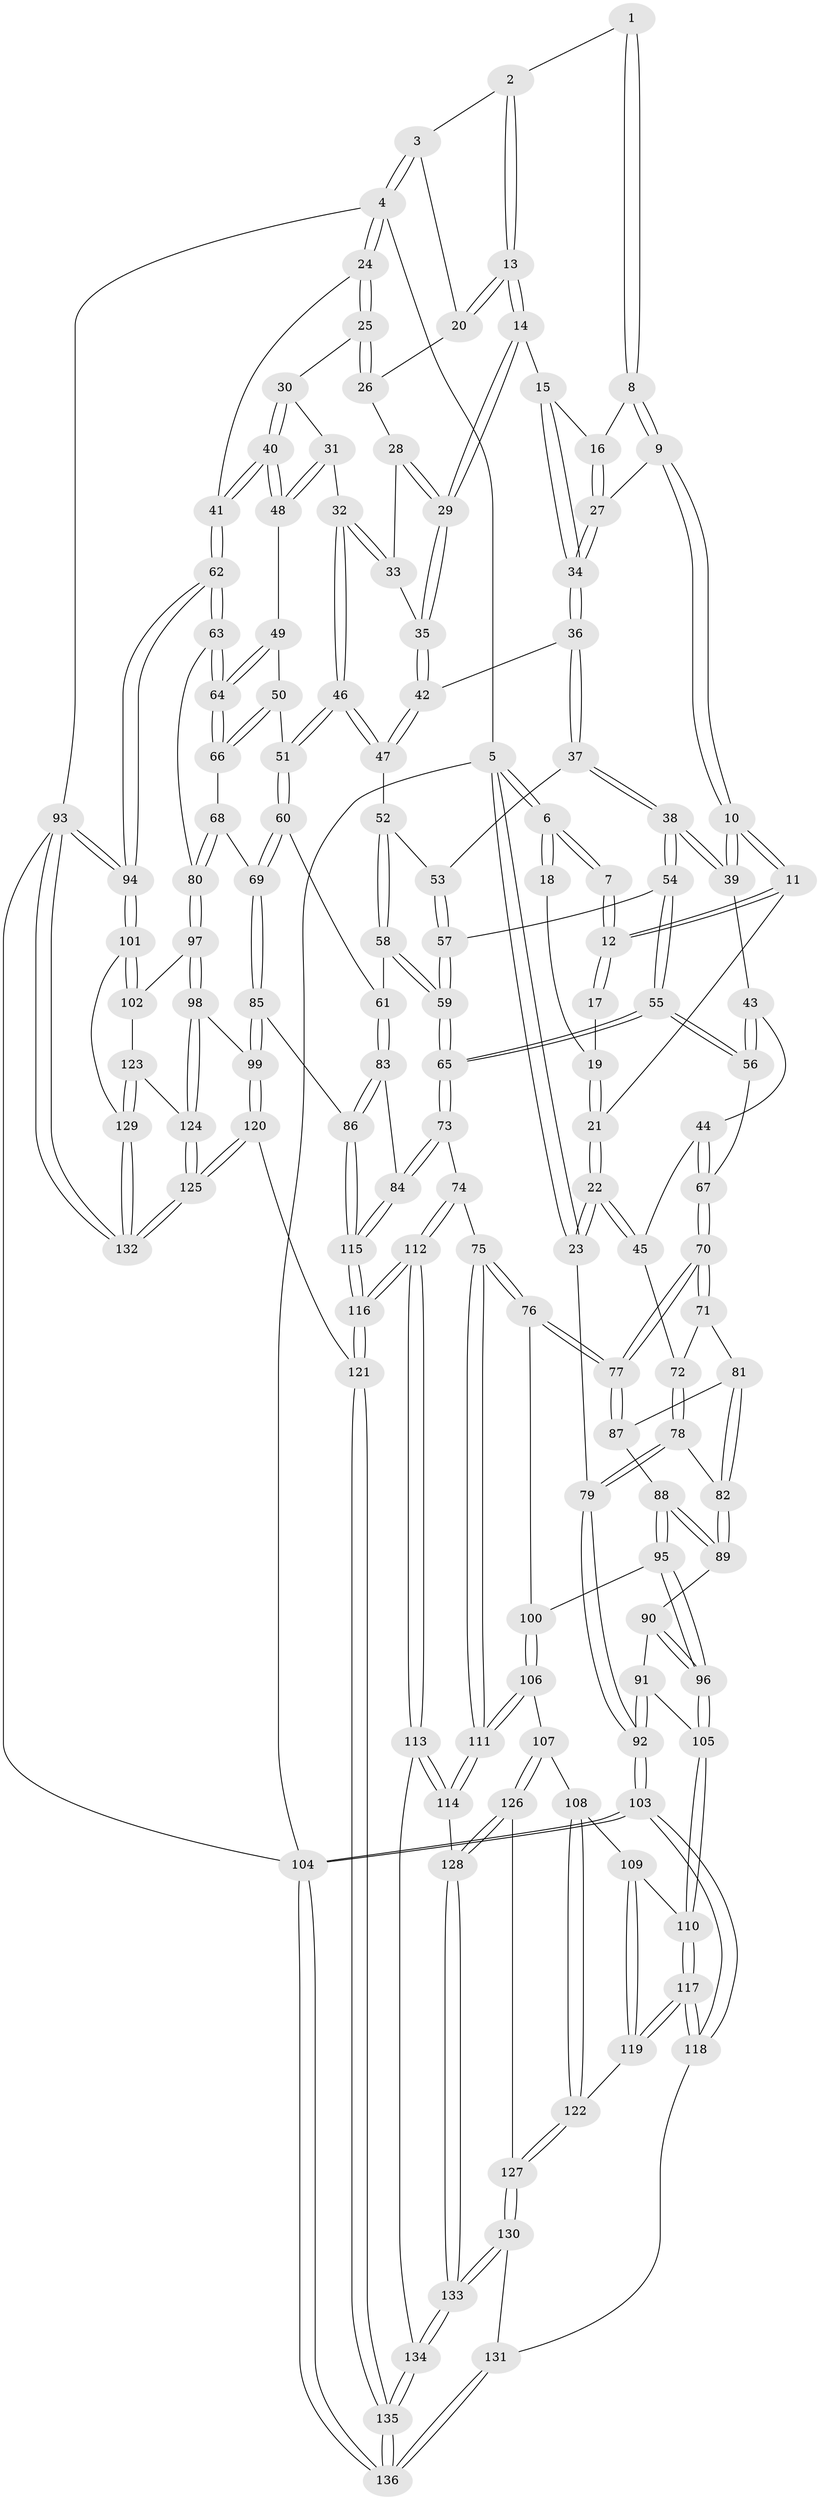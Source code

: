 // coarse degree distribution, {2: 0.11904761904761904, 4: 0.4523809523809524, 6: 0.047619047619047616, 1: 0.023809523809523808, 3: 0.2619047619047619, 5: 0.09523809523809523}
// Generated by graph-tools (version 1.1) at 2025/54/03/04/25 22:54:39]
// undirected, 136 vertices, 337 edges
graph export_dot {
  node [color=gray90,style=filled];
  1 [pos="+0.4220242152074094+0"];
  2 [pos="+0.5737744941335038+0"];
  3 [pos="+0.9586127117600386+0"];
  4 [pos="+1+0"];
  5 [pos="+0+0"];
  6 [pos="+0+0"];
  7 [pos="+0.14182991963133781+0"];
  8 [pos="+0.42134842146262935+0"];
  9 [pos="+0.25551231160739496+0.1269826956436409"];
  10 [pos="+0.20392008940185302+0.14546146543246363"];
  11 [pos="+0.18480177749585527+0.134162269149662"];
  12 [pos="+0.1696623069918481+0.08892955110741951"];
  13 [pos="+0.6321874577927834+0.1115773175714043"];
  14 [pos="+0.6240573910363086+0.142025602931587"];
  15 [pos="+0.47508602809378053+0.10136396227509292"];
  16 [pos="+0.45253989145139684+0.06588033611629175"];
  17 [pos="+0.07312750570222229+0.04625858983167962"];
  18 [pos="+0.019546358350260532+0.011146835156471063"];
  19 [pos="+0.04551364053121576+0.08660810898662787"];
  20 [pos="+0.8499885481201984+0"];
  21 [pos="+0.055504031053561845+0.16624779372462425"];
  22 [pos="+0+0.2765170139755895"];
  23 [pos="+0+0.2814610081551224"];
  24 [pos="+1+0.01790220321341883"];
  25 [pos="+0.9163925904412267+0.1552928678830094"];
  26 [pos="+0.8503860999724828+0.07578432789039434"];
  27 [pos="+0.30243398921484277+0.13681157989461445"];
  28 [pos="+0.8401380895971531+0.0876452188586095"];
  29 [pos="+0.6243481561262658+0.1427500018645299"];
  30 [pos="+0.9165014771854537+0.18258885698825966"];
  31 [pos="+0.8691546613509799+0.26342549648996866"];
  32 [pos="+0.8222534343147163+0.25473976064624265"];
  33 [pos="+0.7904291753333158+0.17216854508812482"];
  34 [pos="+0.4204617726803778+0.23610490925276795"];
  35 [pos="+0.6350191383800319+0.1866827557547375"];
  36 [pos="+0.4234004822174538+0.2513316351178353"];
  37 [pos="+0.40838847784264254+0.28814638131478565"];
  38 [pos="+0.3841173294794224+0.31532675256391385"];
  39 [pos="+0.21639456579330074+0.260948492465326"];
  40 [pos="+1+0.3006313047900435"];
  41 [pos="+1+0.33005936144664055"];
  42 [pos="+0.628235375719343+0.23733578455724755"];
  43 [pos="+0.19716111461726055+0.2928425844085189"];
  44 [pos="+0.15355663138088185+0.3550332315596962"];
  45 [pos="+0.14224326650040284+0.3641795402309234"];
  46 [pos="+0.6986108069864141+0.3299095633498225"];
  47 [pos="+0.6449813659248231+0.2878191943371518"];
  48 [pos="+0.8925354684929646+0.2987788909413661"];
  49 [pos="+0.8779675533976876+0.36563052197986157"];
  50 [pos="+0.8324892724511113+0.3991474726975398"];
  51 [pos="+0.70958938760907+0.35712411961092555"];
  52 [pos="+0.5707590979141961+0.34998743132620563"];
  53 [pos="+0.5447300678415545+0.35833302809388873"];
  54 [pos="+0.3815200638913764+0.35418768239494164"];
  55 [pos="+0.37189477012817324+0.39319401332162884"];
  56 [pos="+0.3372734128906228+0.4097254266888968"];
  57 [pos="+0.5161846477470053+0.39545671311453623"];
  58 [pos="+0.588123389692822+0.47174561715021446"];
  59 [pos="+0.48908658675066524+0.5010103234177007"];
  60 [pos="+0.689886562540173+0.45010924928641766"];
  61 [pos="+0.6152503427465177+0.4766328977995186"];
  62 [pos="+1+0.45308134721569726"];
  63 [pos="+1+0.4670974199807273"];
  64 [pos="+1+0.45165967555823117"];
  65 [pos="+0.4637913099463659+0.5227697733267918"];
  66 [pos="+0.8413238757156916+0.4538024895927605"];
  67 [pos="+0.3234153479976029+0.4179109561085438"];
  68 [pos="+0.8409074182164662+0.45572294744947817"];
  69 [pos="+0.7432749018137786+0.536438803952988"];
  70 [pos="+0.27354385957050037+0.49264932489761554"];
  71 [pos="+0.15898166167859867+0.44324254152969966"];
  72 [pos="+0.14513320634397578+0.39033475050673944"];
  73 [pos="+0.4460688491869635+0.6202449748103944"];
  74 [pos="+0.42298646736136725+0.6299370315102756"];
  75 [pos="+0.412581038058655+0.6312727095304104"];
  76 [pos="+0.3043183958500864+0.6136879140404037"];
  77 [pos="+0.2975523746231578+0.5983903921195419"];
  78 [pos="+0.016520830933031798+0.4962399339523607"];
  79 [pos="+0+0.3781048190252245"];
  80 [pos="+0.9068852185144008+0.5576896249655875"];
  81 [pos="+0.1496980772988481+0.46851765333979134"];
  82 [pos="+0.0643596187525272+0.5351477028933823"];
  83 [pos="+0.6233870107008941+0.6565071990103948"];
  84 [pos="+0.5431757850948352+0.6657367987604378"];
  85 [pos="+0.7528561486632707+0.6661271215470966"];
  86 [pos="+0.7178700501882405+0.6692563950808761"];
  87 [pos="+0.1652251394755912+0.5234364031661513"];
  88 [pos="+0.14582314682315664+0.5867907666661851"];
  89 [pos="+0.06555927239256391+0.5475446623892679"];
  90 [pos="+0.053799428856729184+0.5735627044965584"];
  91 [pos="+0.009063703421824082+0.6232664969500517"];
  92 [pos="+0+0.6497521110903288"];
  93 [pos="+1+1"];
  94 [pos="+1+0.7721420514501112"];
  95 [pos="+0.17880782448049357+0.658361907909078"];
  96 [pos="+0.15146378257454143+0.6767871807192563"];
  97 [pos="+0.8270175778169498+0.6849860116997452"];
  98 [pos="+0.8196677020588947+0.6848062906907747"];
  99 [pos="+0.7752943875231993+0.6780587196906149"];
  100 [pos="+0.24596348671590698+0.6516210217094233"];
  101 [pos="+1+0.7434760466264224"];
  102 [pos="+0.8297629418964644+0.6866159297874134"];
  103 [pos="+0+0.9084839395583295"];
  104 [pos="+0+1"];
  105 [pos="+0.1122337532240535+0.7148089521128246"];
  106 [pos="+0.2577522206841232+0.7918430268955606"];
  107 [pos="+0.17500653299403526+0.8090846207059916"];
  108 [pos="+0.14576422208897463+0.7798624237208259"];
  109 [pos="+0.1260429861904907+0.7539302445151637"];
  110 [pos="+0.11114741436314249+0.7181151459981334"];
  111 [pos="+0.30955180178428904+0.8314985053345078"];
  112 [pos="+0.4292246185689254+0.9265959422246298"];
  113 [pos="+0.39138073999441325+0.9088424438544513"];
  114 [pos="+0.321795778987922+0.8621016658745065"];
  115 [pos="+0.5399448049828565+0.9923534447416666"];
  116 [pos="+0.5350820310191432+1"];
  117 [pos="+0+0.8807077596716708"];
  118 [pos="+0+0.8950122286539454"];
  119 [pos="+0.06365332551381297+0.8579344589378901"];
  120 [pos="+0.6312198444390223+1"];
  121 [pos="+0.593977915127653+1"];
  122 [pos="+0.09003467647998477+0.8670370647033223"];
  123 [pos="+0.8606849644917625+0.8380922003440762"];
  124 [pos="+0.8021404031402101+0.8960492380144537"];
  125 [pos="+0.6913201521772548+1"];
  126 [pos="+0.17017028939776419+0.8559751786463855"];
  127 [pos="+0.13054988336284953+0.8917109181869823"];
  128 [pos="+0.2390253515981268+0.9037083135659154"];
  129 [pos="+0.8944960983716417+0.8926897189439615"];
  130 [pos="+0.12945254328622416+0.9291169372631661"];
  131 [pos="+0.10504735283222234+0.9548061273286289"];
  132 [pos="+0.8886113830210628+1"];
  133 [pos="+0.21405637818054632+0.9616506004740616"];
  134 [pos="+0.22310943349381354+0.995834481085077"];
  135 [pos="+0.21881971732162878+1"];
  136 [pos="+0.15876023429321567+1"];
  1 -- 2;
  1 -- 8;
  1 -- 8;
  2 -- 3;
  2 -- 13;
  2 -- 13;
  3 -- 4;
  3 -- 4;
  3 -- 20;
  4 -- 5;
  4 -- 24;
  4 -- 24;
  4 -- 93;
  5 -- 6;
  5 -- 6;
  5 -- 23;
  5 -- 23;
  5 -- 104;
  6 -- 7;
  6 -- 7;
  6 -- 18;
  6 -- 18;
  7 -- 12;
  7 -- 12;
  8 -- 9;
  8 -- 9;
  8 -- 16;
  9 -- 10;
  9 -- 10;
  9 -- 27;
  10 -- 11;
  10 -- 11;
  10 -- 39;
  10 -- 39;
  11 -- 12;
  11 -- 12;
  11 -- 21;
  12 -- 17;
  12 -- 17;
  13 -- 14;
  13 -- 14;
  13 -- 20;
  13 -- 20;
  14 -- 15;
  14 -- 29;
  14 -- 29;
  15 -- 16;
  15 -- 34;
  15 -- 34;
  16 -- 27;
  16 -- 27;
  17 -- 19;
  18 -- 19;
  19 -- 21;
  19 -- 21;
  20 -- 26;
  21 -- 22;
  21 -- 22;
  22 -- 23;
  22 -- 23;
  22 -- 45;
  22 -- 45;
  23 -- 79;
  24 -- 25;
  24 -- 25;
  24 -- 41;
  25 -- 26;
  25 -- 26;
  25 -- 30;
  26 -- 28;
  27 -- 34;
  27 -- 34;
  28 -- 29;
  28 -- 29;
  28 -- 33;
  29 -- 35;
  29 -- 35;
  30 -- 31;
  30 -- 40;
  30 -- 40;
  31 -- 32;
  31 -- 48;
  31 -- 48;
  32 -- 33;
  32 -- 33;
  32 -- 46;
  32 -- 46;
  33 -- 35;
  34 -- 36;
  34 -- 36;
  35 -- 42;
  35 -- 42;
  36 -- 37;
  36 -- 37;
  36 -- 42;
  37 -- 38;
  37 -- 38;
  37 -- 53;
  38 -- 39;
  38 -- 39;
  38 -- 54;
  38 -- 54;
  39 -- 43;
  40 -- 41;
  40 -- 41;
  40 -- 48;
  40 -- 48;
  41 -- 62;
  41 -- 62;
  42 -- 47;
  42 -- 47;
  43 -- 44;
  43 -- 56;
  43 -- 56;
  44 -- 45;
  44 -- 67;
  44 -- 67;
  45 -- 72;
  46 -- 47;
  46 -- 47;
  46 -- 51;
  46 -- 51;
  47 -- 52;
  48 -- 49;
  49 -- 50;
  49 -- 64;
  49 -- 64;
  50 -- 51;
  50 -- 66;
  50 -- 66;
  51 -- 60;
  51 -- 60;
  52 -- 53;
  52 -- 58;
  52 -- 58;
  53 -- 57;
  53 -- 57;
  54 -- 55;
  54 -- 55;
  54 -- 57;
  55 -- 56;
  55 -- 56;
  55 -- 65;
  55 -- 65;
  56 -- 67;
  57 -- 59;
  57 -- 59;
  58 -- 59;
  58 -- 59;
  58 -- 61;
  59 -- 65;
  59 -- 65;
  60 -- 61;
  60 -- 69;
  60 -- 69;
  61 -- 83;
  61 -- 83;
  62 -- 63;
  62 -- 63;
  62 -- 94;
  62 -- 94;
  63 -- 64;
  63 -- 64;
  63 -- 80;
  64 -- 66;
  64 -- 66;
  65 -- 73;
  65 -- 73;
  66 -- 68;
  67 -- 70;
  67 -- 70;
  68 -- 69;
  68 -- 80;
  68 -- 80;
  69 -- 85;
  69 -- 85;
  70 -- 71;
  70 -- 71;
  70 -- 77;
  70 -- 77;
  71 -- 72;
  71 -- 81;
  72 -- 78;
  72 -- 78;
  73 -- 74;
  73 -- 84;
  73 -- 84;
  74 -- 75;
  74 -- 112;
  74 -- 112;
  75 -- 76;
  75 -- 76;
  75 -- 111;
  75 -- 111;
  76 -- 77;
  76 -- 77;
  76 -- 100;
  77 -- 87;
  77 -- 87;
  78 -- 79;
  78 -- 79;
  78 -- 82;
  79 -- 92;
  79 -- 92;
  80 -- 97;
  80 -- 97;
  81 -- 82;
  81 -- 82;
  81 -- 87;
  82 -- 89;
  82 -- 89;
  83 -- 84;
  83 -- 86;
  83 -- 86;
  84 -- 115;
  84 -- 115;
  85 -- 86;
  85 -- 99;
  85 -- 99;
  86 -- 115;
  86 -- 115;
  87 -- 88;
  88 -- 89;
  88 -- 89;
  88 -- 95;
  88 -- 95;
  89 -- 90;
  90 -- 91;
  90 -- 96;
  90 -- 96;
  91 -- 92;
  91 -- 92;
  91 -- 105;
  92 -- 103;
  92 -- 103;
  93 -- 94;
  93 -- 94;
  93 -- 132;
  93 -- 132;
  93 -- 104;
  94 -- 101;
  94 -- 101;
  95 -- 96;
  95 -- 96;
  95 -- 100;
  96 -- 105;
  96 -- 105;
  97 -- 98;
  97 -- 98;
  97 -- 102;
  98 -- 99;
  98 -- 124;
  98 -- 124;
  99 -- 120;
  99 -- 120;
  100 -- 106;
  100 -- 106;
  101 -- 102;
  101 -- 102;
  101 -- 129;
  102 -- 123;
  103 -- 104;
  103 -- 104;
  103 -- 118;
  103 -- 118;
  104 -- 136;
  104 -- 136;
  105 -- 110;
  105 -- 110;
  106 -- 107;
  106 -- 111;
  106 -- 111;
  107 -- 108;
  107 -- 126;
  107 -- 126;
  108 -- 109;
  108 -- 122;
  108 -- 122;
  109 -- 110;
  109 -- 119;
  109 -- 119;
  110 -- 117;
  110 -- 117;
  111 -- 114;
  111 -- 114;
  112 -- 113;
  112 -- 113;
  112 -- 116;
  112 -- 116;
  113 -- 114;
  113 -- 114;
  113 -- 134;
  114 -- 128;
  115 -- 116;
  115 -- 116;
  116 -- 121;
  116 -- 121;
  117 -- 118;
  117 -- 118;
  117 -- 119;
  117 -- 119;
  118 -- 131;
  119 -- 122;
  120 -- 121;
  120 -- 125;
  120 -- 125;
  121 -- 135;
  121 -- 135;
  122 -- 127;
  122 -- 127;
  123 -- 124;
  123 -- 129;
  123 -- 129;
  124 -- 125;
  124 -- 125;
  125 -- 132;
  125 -- 132;
  126 -- 127;
  126 -- 128;
  126 -- 128;
  127 -- 130;
  127 -- 130;
  128 -- 133;
  128 -- 133;
  129 -- 132;
  129 -- 132;
  130 -- 131;
  130 -- 133;
  130 -- 133;
  131 -- 136;
  131 -- 136;
  133 -- 134;
  133 -- 134;
  134 -- 135;
  134 -- 135;
  135 -- 136;
  135 -- 136;
}
